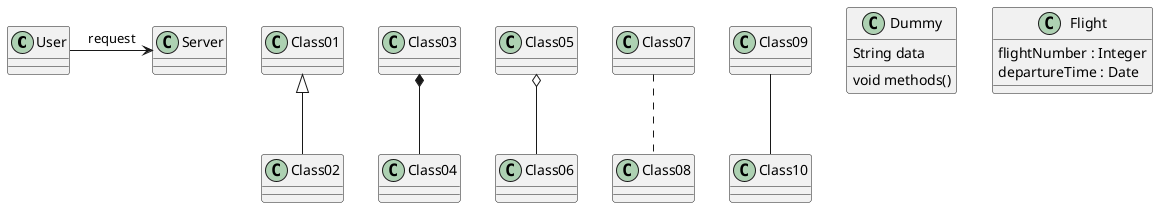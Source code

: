 @startuml
User -> Server: request

Class01 <|-- Class02
Class03 *-- Class04
Class05 o-- Class06
Class07 .. Class08
Class09 -- Class10


class Dummy {
  String data
  void methods()
}

class Flight {
   flightNumber : Integer
   departureTime : Date
}

@enduml